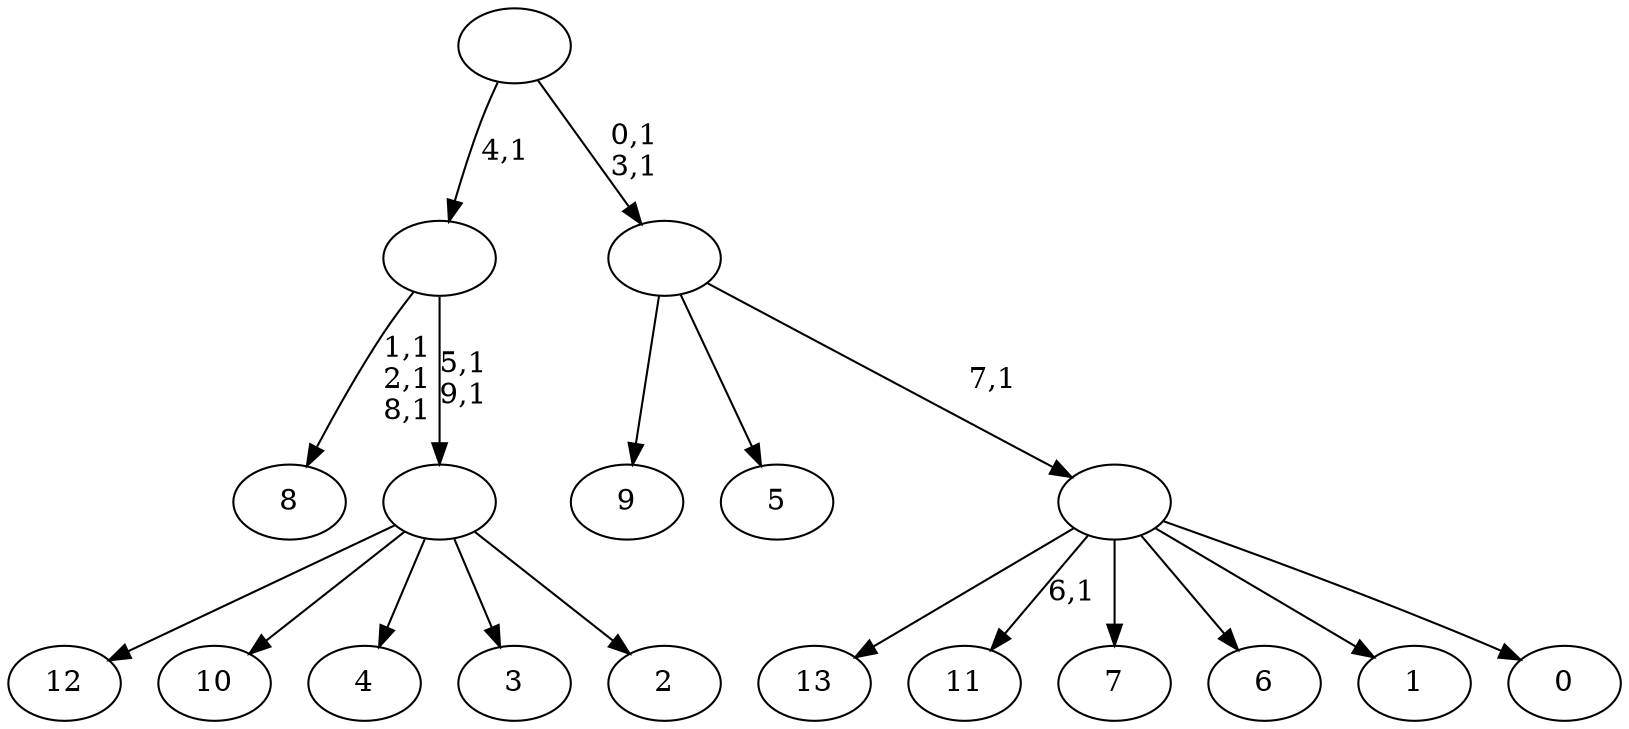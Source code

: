 digraph T {
	24 [label="13"]
	23 [label="12"]
	22 [label="11"]
	20 [label="10"]
	19 [label="9"]
	18 [label="8"]
	14 [label="7"]
	13 [label="6"]
	12 [label="5"]
	11 [label="4"]
	10 [label="3"]
	9 [label="2"]
	8 [label=""]
	6 [label=""]
	5 [label="1"]
	4 [label="0"]
	3 [label=""]
	2 [label=""]
	0 [label=""]
	8 -> 23 [label=""]
	8 -> 20 [label=""]
	8 -> 11 [label=""]
	8 -> 10 [label=""]
	8 -> 9 [label=""]
	6 -> 8 [label="5,1\n9,1"]
	6 -> 18 [label="1,1\n2,1\n8,1"]
	3 -> 22 [label="6,1"]
	3 -> 24 [label=""]
	3 -> 14 [label=""]
	3 -> 13 [label=""]
	3 -> 5 [label=""]
	3 -> 4 [label=""]
	2 -> 19 [label=""]
	2 -> 12 [label=""]
	2 -> 3 [label="7,1"]
	0 -> 2 [label="0,1\n3,1"]
	0 -> 6 [label="4,1"]
}
